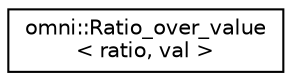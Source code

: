 digraph "Graphical Class Hierarchy"
{
  edge [fontname="Helvetica",fontsize="10",labelfontname="Helvetica",labelfontsize="10"];
  node [fontname="Helvetica",fontsize="10",shape=record];
  rankdir="LR";
  Node0 [label="omni::Ratio_over_value\l\< ratio, val \>",height=0.2,width=0.4,color="black", fillcolor="white", style="filled",URL="$classomni_1_1Ratio__over__value.html"];
}
